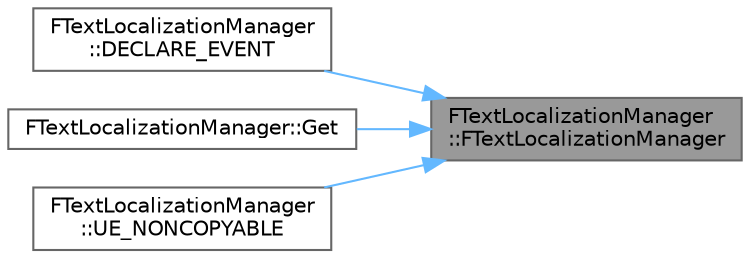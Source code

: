 digraph "FTextLocalizationManager::FTextLocalizationManager"
{
 // INTERACTIVE_SVG=YES
 // LATEX_PDF_SIZE
  bgcolor="transparent";
  edge [fontname=Helvetica,fontsize=10,labelfontname=Helvetica,labelfontsize=10];
  node [fontname=Helvetica,fontsize=10,shape=box,height=0.2,width=0.4];
  rankdir="RL";
  Node1 [id="Node000001",label="FTextLocalizationManager\l::FTextLocalizationManager",height=0.2,width=0.4,color="gray40", fillcolor="grey60", style="filled", fontcolor="black",tooltip=" "];
  Node1 -> Node2 [id="edge1_Node000001_Node000002",dir="back",color="steelblue1",style="solid",tooltip=" "];
  Node2 [id="Node000002",label="FTextLocalizationManager\l::DECLARE_EVENT",height=0.2,width=0.4,color="grey40", fillcolor="white", style="filled",URL="$d5/d6d/classFTextLocalizationManager.html#ae3a53016e8adab599185454f32652f58",tooltip="Event type for immediately reacting to changes in display strings for text."];
  Node1 -> Node3 [id="edge2_Node000001_Node000003",dir="back",color="steelblue1",style="solid",tooltip=" "];
  Node3 [id="Node000003",label="FTextLocalizationManager::Get",height=0.2,width=0.4,color="grey40", fillcolor="white", style="filled",URL="$d5/d6d/classFTextLocalizationManager.html#abdc6e0ea1e012e41286d84297dd2e85b",tooltip="Singleton accessor."];
  Node1 -> Node4 [id="edge3_Node000001_Node000004",dir="back",color="steelblue1",style="solid",tooltip=" "];
  Node4 [id="Node000004",label="FTextLocalizationManager\l::UE_NONCOPYABLE",height=0.2,width=0.4,color="grey40", fillcolor="white", style="filled",URL="$d5/d6d/classFTextLocalizationManager.html#a6e5eca282728c8c8d3db225fed3aecbb",tooltip=" "];
}
